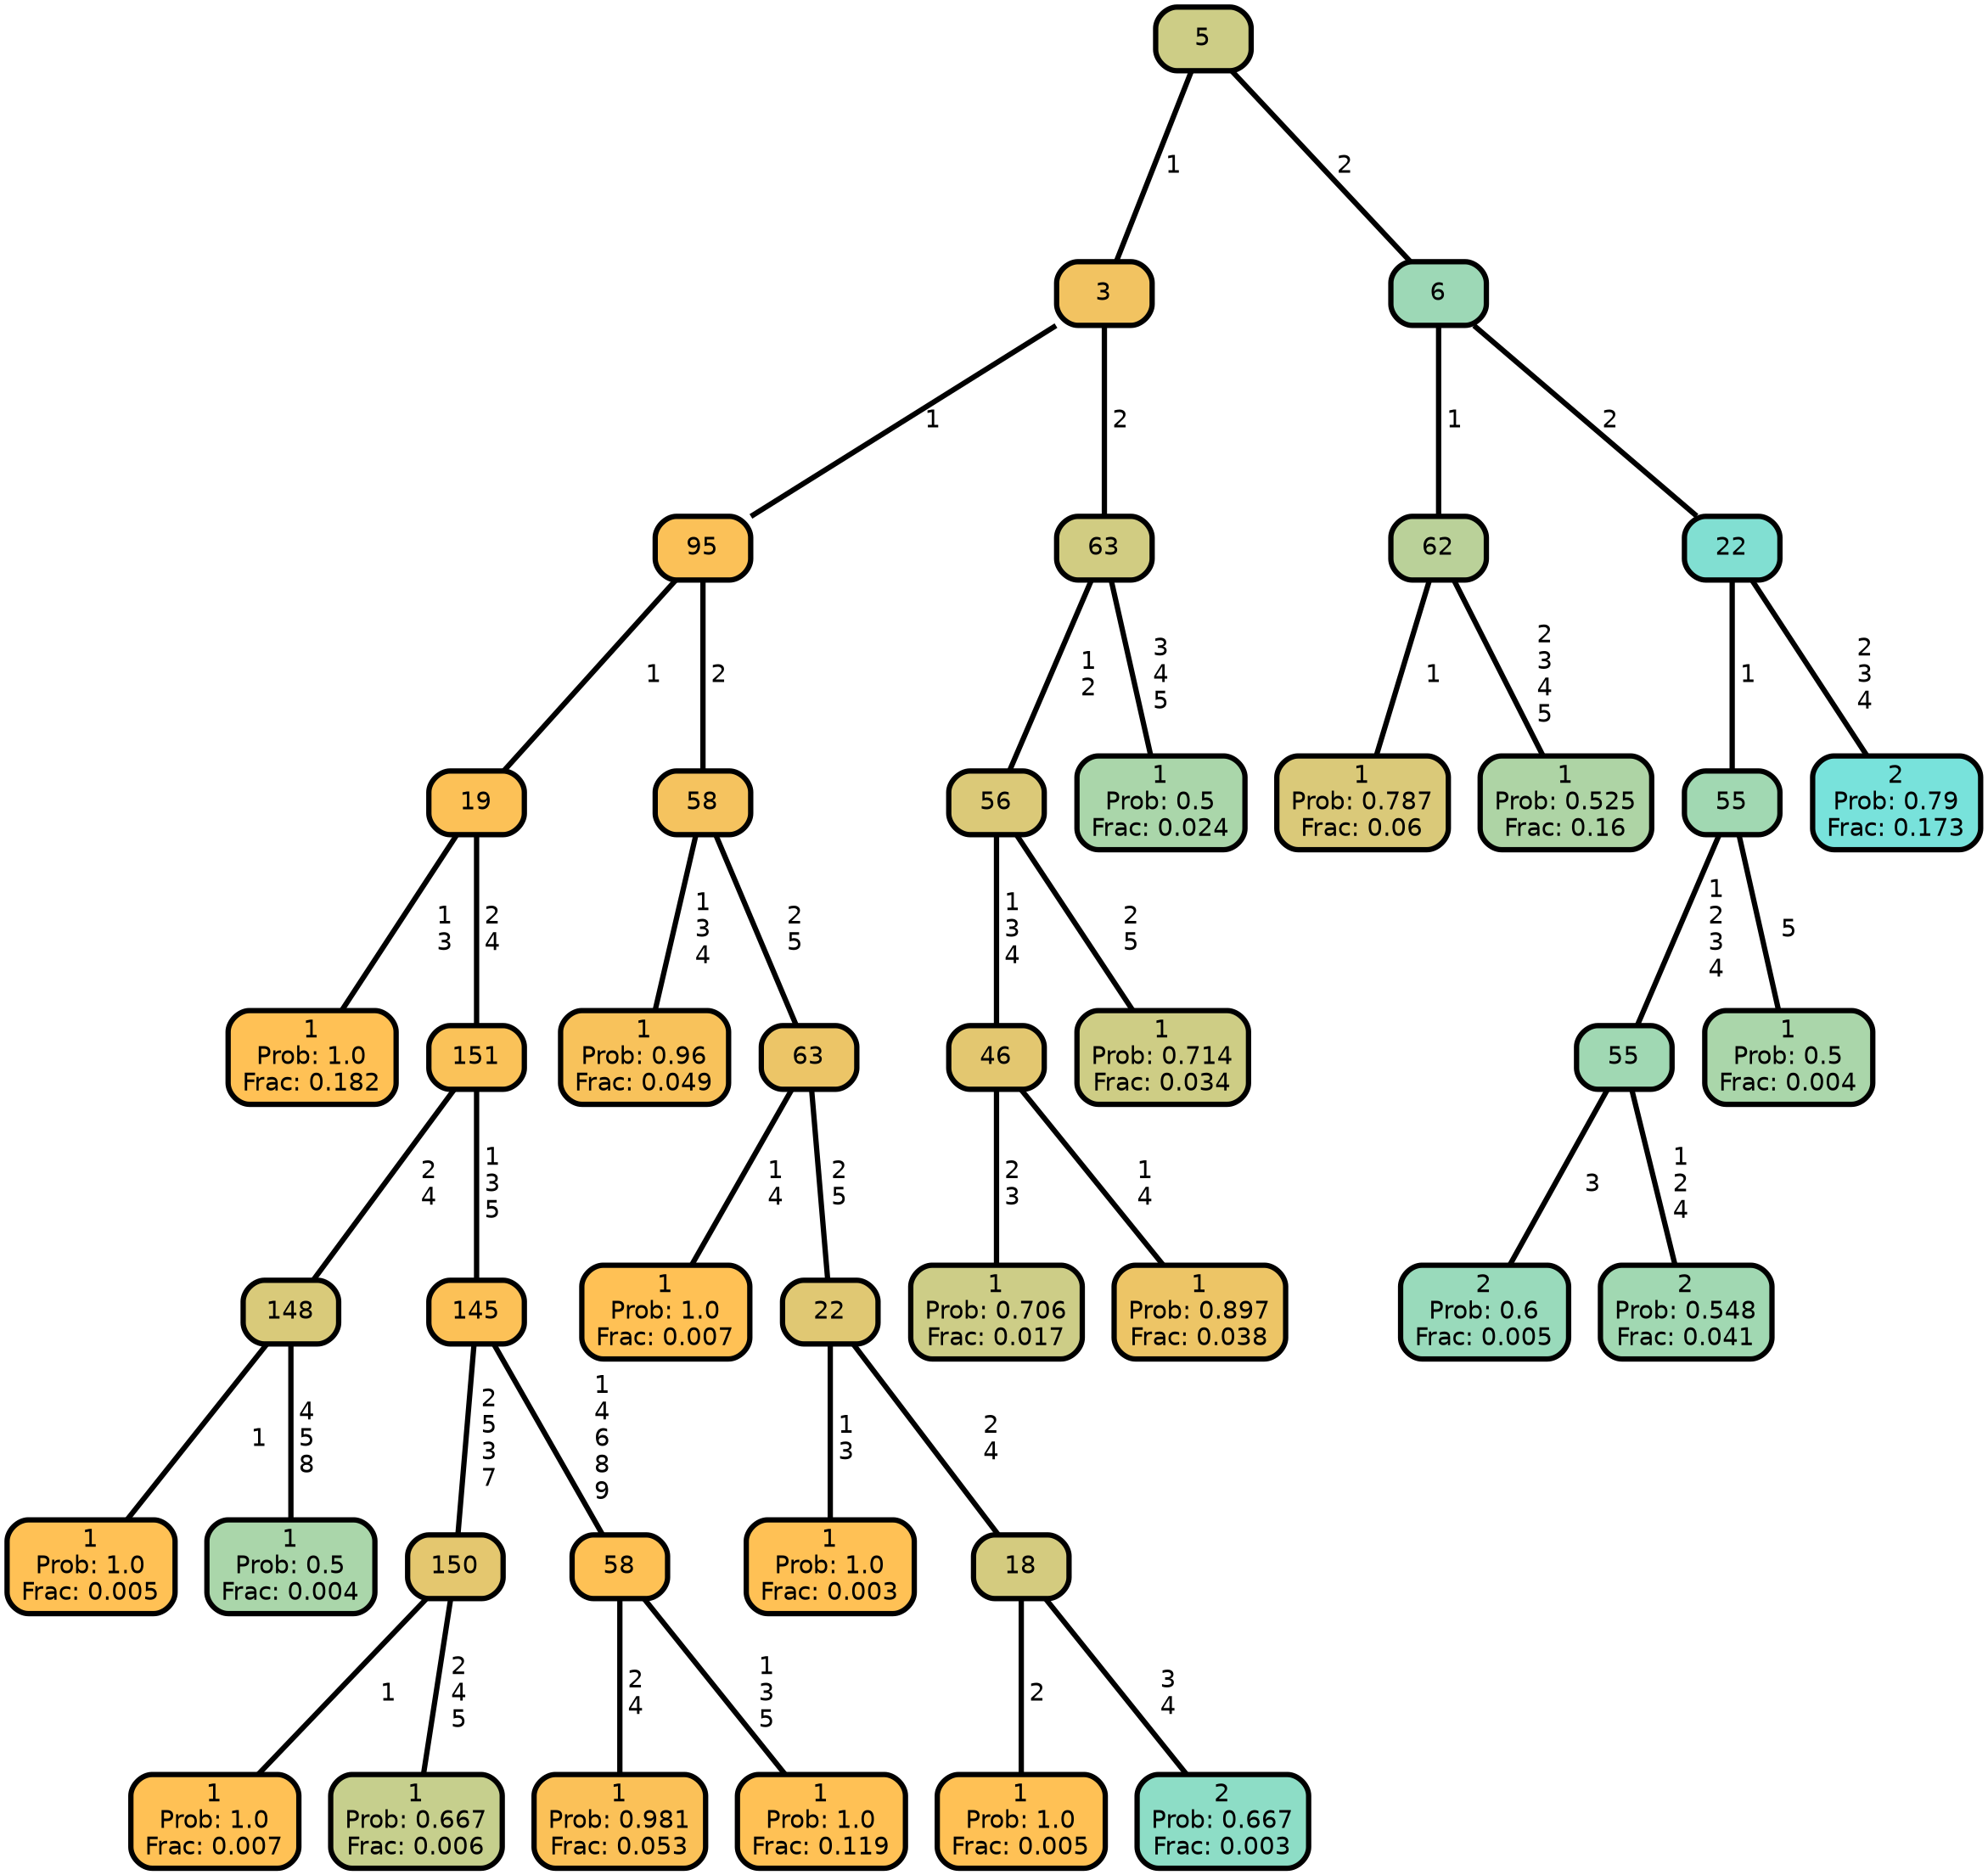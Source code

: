 graph Tree {
node [shape=box, style="filled, rounded",color="black",penwidth="3",fontcolor="black",                 fontname=helvetica] ;
graph [ranksep="0 equally", splines=straight,                 bgcolor=transparent, dpi=200] ;
edge [fontname=helvetica, color=black] ;
0 [label="1
Prob: 1.0
Frac: 0.182", fillcolor="#ffc155"] ;
1 [label="19", fillcolor="#fcc157"] ;
2 [label="1
Prob: 1.0
Frac: 0.005", fillcolor="#ffc155"] ;
3 [label="148", fillcolor="#d9ca7a"] ;
4 [label="1
Prob: 0.5
Frac: 0.004", fillcolor="#aad6aa"] ;
5 [label="151", fillcolor="#fac259"] ;
6 [label="1
Prob: 1.0
Frac: 0.007", fillcolor="#ffc155"] ;
7 [label="150", fillcolor="#e4c76f"] ;
8 [label="1
Prob: 0.667
Frac: 0.006", fillcolor="#c6cf8d"] ;
9 [label="145", fillcolor="#fcc157"] ;
10 [label="1
Prob: 0.981
Frac: 0.053", fillcolor="#fbc158"] ;
11 [label="58", fillcolor="#fec155"] ;
12 [label="1
Prob: 1.0
Frac: 0.119", fillcolor="#ffc155"] ;
13 [label="95", fillcolor="#fbc158"] ;
14 [label="1
Prob: 0.96
Frac: 0.049", fillcolor="#f8c25b"] ;
15 [label="58", fillcolor="#f5c35f"] ;
16 [label="1
Prob: 1.0
Frac: 0.007", fillcolor="#ffc155"] ;
17 [label="63", fillcolor="#ecc567"] ;
18 [label="1
Prob: 1.0
Frac: 0.003", fillcolor="#ffc155"] ;
19 [label="22", fillcolor="#e0c873"] ;
20 [label="1
Prob: 1.0
Frac: 0.005", fillcolor="#ffc155"] ;
21 [label="18", fillcolor="#d4cb7f"] ;
22 [label="2
Prob: 0.667
Frac: 0.003", fillcolor="#8dddc6"] ;
23 [label="3", fillcolor="#f2c361"] ;
24 [label="1
Prob: 0.706
Frac: 0.017", fillcolor="#cdcd87"] ;
25 [label="46", fillcolor="#e3c770"] ;
26 [label="1
Prob: 0.897
Frac: 0.038", fillcolor="#edc566"] ;
27 [label="56", fillcolor="#dbc978"] ;
28 [label="1
Prob: 0.714
Frac: 0.034", fillcolor="#cecd85"] ;
29 [label="63", fillcolor="#d1cc82"] ;
30 [label="1
Prob: 0.5
Frac: 0.024", fillcolor="#aad6aa"] ;
31 [label="5", fillcolor="#cdcd86"] ;
32 [label="1
Prob: 0.787
Frac: 0.06", fillcolor="#dac979"] ;
33 [label="62", fillcolor="#bad199"] ;
34 [label="1
Prob: 0.525
Frac: 0.16", fillcolor="#aed4a5"] ;
35 [label="6", fillcolor="#9dd8b6"] ;
36 [label="2
Prob: 0.6
Frac: 0.005", fillcolor="#99dabb"] ;
37 [label="55", fillcolor="#a0d8b3"] ;
38 [label="2
Prob: 0.548
Frac: 0.041", fillcolor="#a1d8b2"] ;
39 [label="55", fillcolor="#a1d8b2"] ;
40 [label="1
Prob: 0.5
Frac: 0.004", fillcolor="#aad6aa"] ;
41 [label="22", fillcolor="#81dfd2"] ;
42 [label="2
Prob: 0.79
Frac: 0.173", fillcolor="#78e2db"] ;
1 -- 0 [label=" 1\n 3",penwidth=3] ;
1 -- 5 [label=" 2\n 4",penwidth=3] ;
3 -- 2 [label=" 1",penwidth=3] ;
3 -- 4 [label=" 4\n 5\n 8",penwidth=3] ;
5 -- 3 [label=" 2\n 4",penwidth=3] ;
5 -- 9 [label=" 1\n 3\n 5",penwidth=3] ;
7 -- 6 [label=" 1",penwidth=3] ;
7 -- 8 [label=" 2\n 4\n 5",penwidth=3] ;
9 -- 7 [label=" 2\n 5\n 3\n 7",penwidth=3] ;
9 -- 11 [label=" 1\n 4\n 6\n 8\n 9",penwidth=3] ;
11 -- 10 [label=" 2\n 4",penwidth=3] ;
11 -- 12 [label=" 1\n 3\n 5",penwidth=3] ;
13 -- 1 [label=" 1",penwidth=3] ;
13 -- 15 [label=" 2",penwidth=3] ;
15 -- 14 [label=" 1\n 3\n 4",penwidth=3] ;
15 -- 17 [label=" 2\n 5",penwidth=3] ;
17 -- 16 [label=" 1\n 4",penwidth=3] ;
17 -- 19 [label=" 2\n 5",penwidth=3] ;
19 -- 18 [label=" 1\n 3",penwidth=3] ;
19 -- 21 [label=" 2\n 4",penwidth=3] ;
21 -- 20 [label=" 2",penwidth=3] ;
21 -- 22 [label=" 3\n 4",penwidth=3] ;
23 -- 13 [label=" 1",penwidth=3] ;
23 -- 29 [label=" 2",penwidth=3] ;
25 -- 24 [label=" 2\n 3",penwidth=3] ;
25 -- 26 [label=" 1\n 4",penwidth=3] ;
27 -- 25 [label=" 1\n 3\n 4",penwidth=3] ;
27 -- 28 [label=" 2\n 5",penwidth=3] ;
29 -- 27 [label=" 1\n 2",penwidth=3] ;
29 -- 30 [label=" 3\n 4\n 5",penwidth=3] ;
31 -- 23 [label=" 1",penwidth=3] ;
31 -- 35 [label=" 2",penwidth=3] ;
33 -- 32 [label=" 1",penwidth=3] ;
33 -- 34 [label=" 2\n 3\n 4\n 5",penwidth=3] ;
35 -- 33 [label=" 1",penwidth=3] ;
35 -- 41 [label=" 2",penwidth=3] ;
37 -- 36 [label=" 3",penwidth=3] ;
37 -- 38 [label=" 1\n 2\n 4",penwidth=3] ;
39 -- 37 [label=" 1\n 2\n 3\n 4",penwidth=3] ;
39 -- 40 [label=" 5",penwidth=3] ;
41 -- 39 [label=" 1",penwidth=3] ;
41 -- 42 [label=" 2\n 3\n 4",penwidth=3] ;
{rank = same;}}
